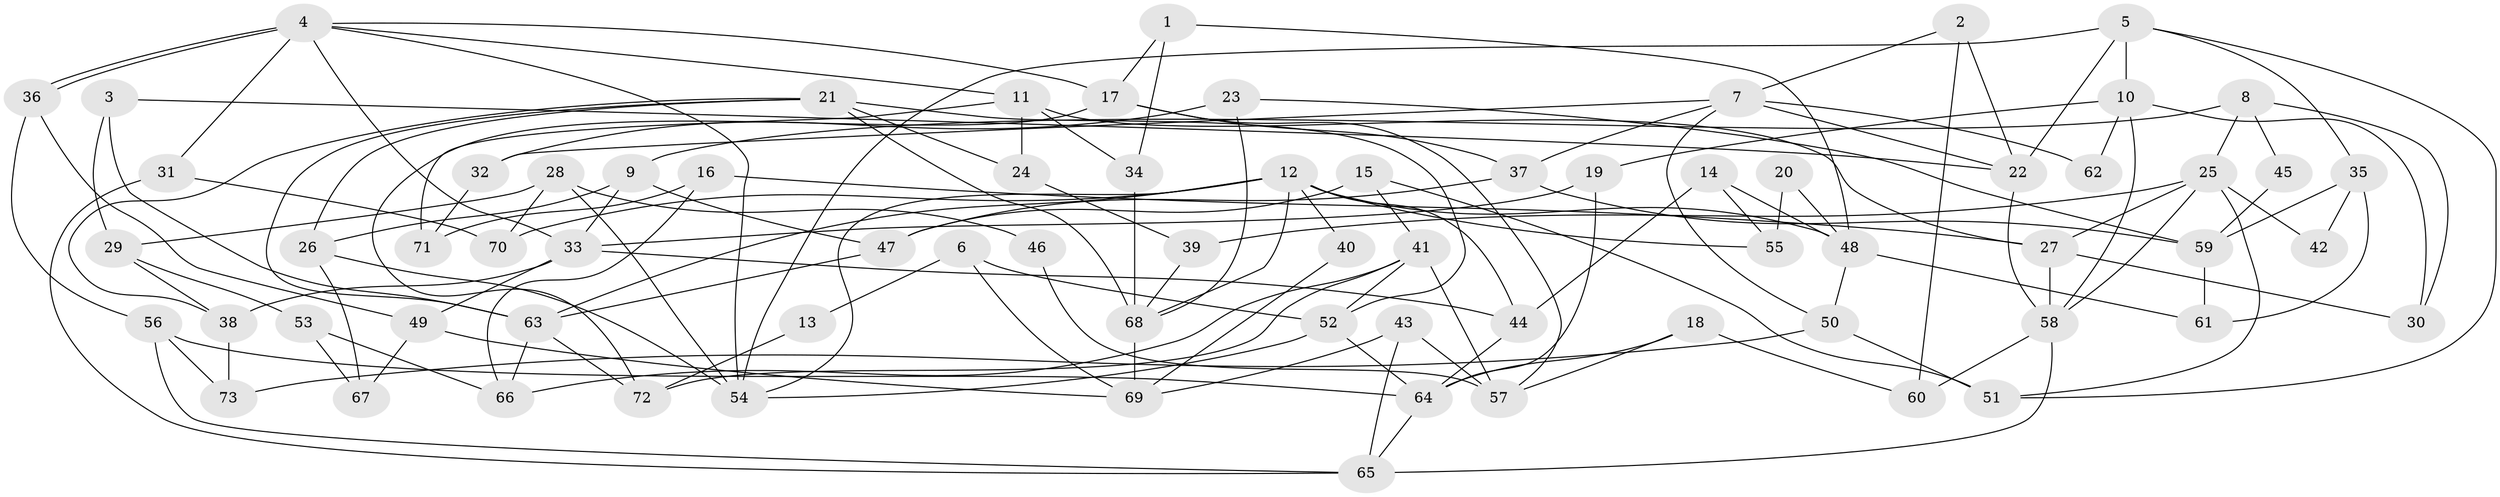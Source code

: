 // coarse degree distribution, {4: 0.08888888888888889, 5: 0.17777777777777778, 7: 0.17777777777777778, 3: 0.2222222222222222, 6: 0.1111111111111111, 8: 0.1111111111111111, 12: 0.022222222222222223, 2: 0.08888888888888889}
// Generated by graph-tools (version 1.1) at 2025/52/02/27/25 19:52:05]
// undirected, 73 vertices, 146 edges
graph export_dot {
graph [start="1"]
  node [color=gray90,style=filled];
  1;
  2;
  3;
  4;
  5;
  6;
  7;
  8;
  9;
  10;
  11;
  12;
  13;
  14;
  15;
  16;
  17;
  18;
  19;
  20;
  21;
  22;
  23;
  24;
  25;
  26;
  27;
  28;
  29;
  30;
  31;
  32;
  33;
  34;
  35;
  36;
  37;
  38;
  39;
  40;
  41;
  42;
  43;
  44;
  45;
  46;
  47;
  48;
  49;
  50;
  51;
  52;
  53;
  54;
  55;
  56;
  57;
  58;
  59;
  60;
  61;
  62;
  63;
  64;
  65;
  66;
  67;
  68;
  69;
  70;
  71;
  72;
  73;
  1 -- 48;
  1 -- 34;
  1 -- 17;
  2 -- 7;
  2 -- 60;
  2 -- 22;
  3 -- 22;
  3 -- 63;
  3 -- 29;
  4 -- 54;
  4 -- 36;
  4 -- 36;
  4 -- 11;
  4 -- 17;
  4 -- 31;
  4 -- 33;
  5 -- 10;
  5 -- 54;
  5 -- 22;
  5 -- 35;
  5 -- 51;
  6 -- 52;
  6 -- 69;
  6 -- 13;
  7 -- 22;
  7 -- 50;
  7 -- 32;
  7 -- 37;
  7 -- 62;
  8 -- 25;
  8 -- 9;
  8 -- 30;
  8 -- 45;
  9 -- 47;
  9 -- 26;
  9 -- 33;
  10 -- 58;
  10 -- 30;
  10 -- 19;
  10 -- 62;
  11 -- 27;
  11 -- 24;
  11 -- 34;
  11 -- 71;
  12 -- 70;
  12 -- 44;
  12 -- 40;
  12 -- 48;
  12 -- 54;
  12 -- 55;
  12 -- 63;
  12 -- 68;
  13 -- 72;
  14 -- 48;
  14 -- 44;
  14 -- 55;
  15 -- 47;
  15 -- 41;
  15 -- 51;
  16 -- 71;
  16 -- 66;
  16 -- 27;
  17 -- 37;
  17 -- 57;
  17 -- 72;
  18 -- 64;
  18 -- 57;
  18 -- 60;
  19 -- 33;
  19 -- 64;
  20 -- 55;
  20 -- 48;
  21 -- 63;
  21 -- 24;
  21 -- 26;
  21 -- 38;
  21 -- 52;
  21 -- 68;
  22 -- 58;
  23 -- 59;
  23 -- 68;
  23 -- 32;
  24 -- 39;
  25 -- 51;
  25 -- 58;
  25 -- 27;
  25 -- 39;
  25 -- 42;
  26 -- 54;
  26 -- 67;
  27 -- 30;
  27 -- 58;
  28 -- 29;
  28 -- 54;
  28 -- 46;
  28 -- 70;
  29 -- 38;
  29 -- 53;
  31 -- 65;
  31 -- 70;
  32 -- 71;
  33 -- 38;
  33 -- 44;
  33 -- 49;
  34 -- 68;
  35 -- 59;
  35 -- 42;
  35 -- 61;
  36 -- 56;
  36 -- 49;
  37 -- 47;
  37 -- 59;
  38 -- 73;
  39 -- 68;
  40 -- 69;
  41 -- 52;
  41 -- 72;
  41 -- 57;
  41 -- 66;
  43 -- 57;
  43 -- 69;
  43 -- 65;
  44 -- 64;
  45 -- 59;
  46 -- 57;
  47 -- 63;
  48 -- 50;
  48 -- 61;
  49 -- 67;
  49 -- 69;
  50 -- 51;
  50 -- 73;
  52 -- 64;
  52 -- 54;
  53 -- 67;
  53 -- 66;
  56 -- 65;
  56 -- 64;
  56 -- 73;
  58 -- 60;
  58 -- 65;
  59 -- 61;
  63 -- 66;
  63 -- 72;
  64 -- 65;
  68 -- 69;
}

